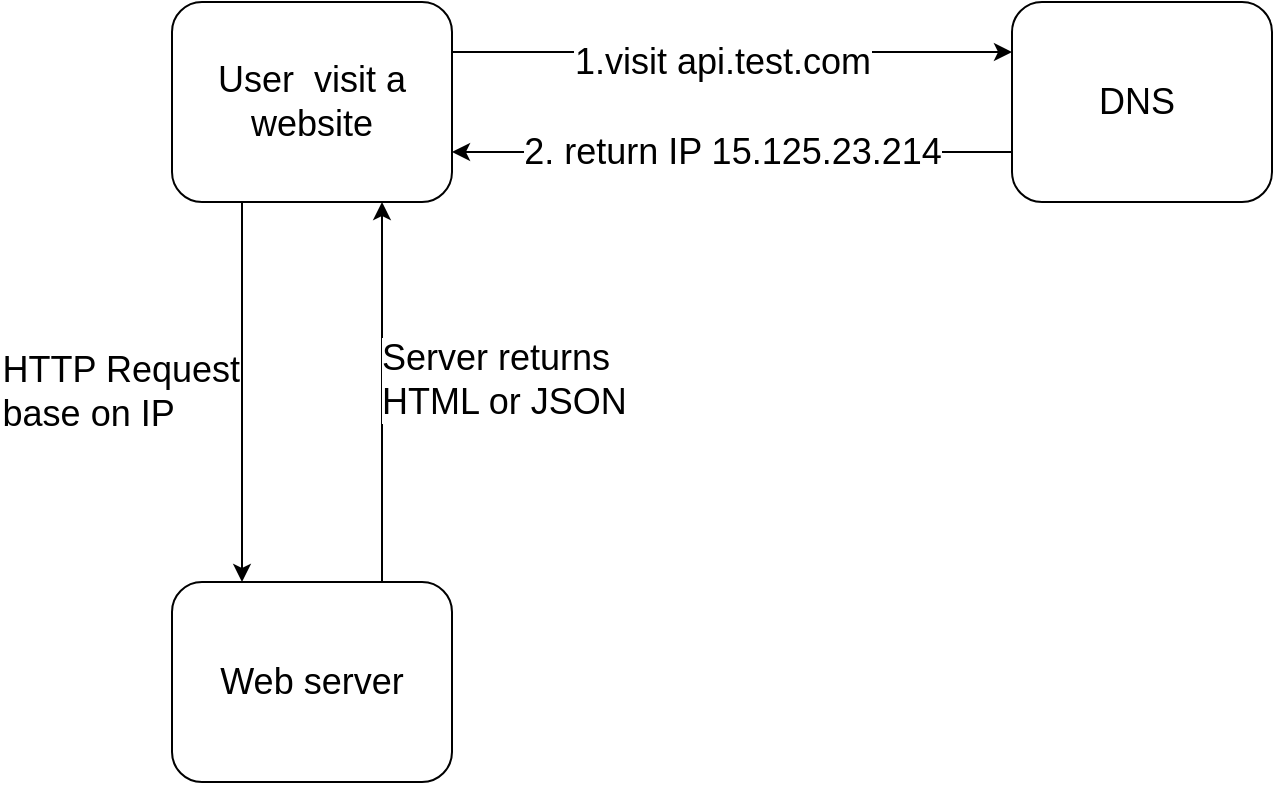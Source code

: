 <mxfile>
    <diagram id="uI0swkpKFQGa_HLW6XGU" name="Page-1">
        <mxGraphModel dx="971" dy="680" grid="1" gridSize="10" guides="1" tooltips="1" connect="1" arrows="1" fold="1" page="1" pageScale="1" pageWidth="850" pageHeight="1100" math="0" shadow="0">
            <root>
                <mxCell id="0"/>
                <mxCell id="1" parent="0"/>
                <mxCell id="3" style="edgeStyle=none;html=1;entryX=0;entryY=0.25;entryDx=0;entryDy=0;exitX=1;exitY=0.25;exitDx=0;exitDy=0;" parent="1" source="2" target="6" edge="1">
                    <mxGeometry relative="1" as="geometry">
                        <mxPoint x="590" y="135" as="targetPoint"/>
                    </mxGeometry>
                </mxCell>
                <mxCell id="5" value="&lt;font style=&quot;font-size: 18px;&quot;&gt;1.visit api.test.com&lt;/font&gt;" style="edgeLabel;html=1;align=center;verticalAlign=middle;resizable=0;points=[];" parent="3" vertex="1" connectable="0">
                    <mxGeometry x="-0.036" y="-4" relative="1" as="geometry">
                        <mxPoint y="1" as="offset"/>
                    </mxGeometry>
                </mxCell>
                <mxCell id="14" value="&lt;div style=&quot;text-align: justify;&quot;&gt;HTTP Request&lt;/div&gt;&lt;div style=&quot;text-align: justify;&quot;&gt;base on IP&lt;/div&gt;" style="edgeStyle=none;html=1;entryX=0.25;entryY=0;entryDx=0;entryDy=0;fontSize=18;exitX=0.25;exitY=1;exitDx=0;exitDy=0;align=right;" parent="1" source="2" target="13" edge="1">
                    <mxGeometry relative="1" as="geometry"/>
                </mxCell>
                <mxCell id="2" value="&lt;font style=&quot;font-size: 18px;&quot;&gt;User&amp;nbsp; visit a website&lt;/font&gt;" style="rounded=1;whiteSpace=wrap;html=1;strokeWidth=1;" parent="1" vertex="1">
                    <mxGeometry x="170" y="110" width="140" height="100" as="geometry"/>
                </mxCell>
                <mxCell id="7" value="2. return IP 15.125.23.214" style="edgeStyle=none;html=1;entryX=1;entryY=0.75;entryDx=0;entryDy=0;fontSize=18;exitX=0;exitY=0.75;exitDx=0;exitDy=0;" parent="1" source="6" target="2" edge="1">
                    <mxGeometry relative="1" as="geometry"/>
                </mxCell>
                <mxCell id="6" value="&lt;font style=&quot;font-size: 18px;&quot;&gt;DNS&amp;nbsp;&lt;/font&gt;" style="rounded=1;whiteSpace=wrap;html=1;strokeWidth=1;" parent="1" vertex="1">
                    <mxGeometry x="590" y="110" width="130" height="100" as="geometry"/>
                </mxCell>
                <mxCell id="15" style="edgeStyle=none;html=1;entryX=0.75;entryY=1;entryDx=0;entryDy=0;fontSize=18;exitX=0.75;exitY=0;exitDx=0;exitDy=0;" parent="1" source="13" target="2" edge="1">
                    <mxGeometry relative="1" as="geometry"/>
                </mxCell>
                <mxCell id="16" value="&lt;div style=&quot;text-align: justify;&quot;&gt;Server returns&lt;/div&gt;&lt;div style=&quot;text-align: justify;&quot;&gt;HTML or JSON&amp;nbsp;&lt;/div&gt;" style="edgeLabel;html=1;align=left;verticalAlign=middle;resizable=0;points=[];fontSize=18;" parent="15" vertex="1" connectable="0">
                    <mxGeometry x="0.063" y="2" relative="1" as="geometry">
                        <mxPoint as="offset"/>
                    </mxGeometry>
                </mxCell>
                <mxCell id="13" value="&lt;font style=&quot;font-size: 18px;&quot;&gt;Web server&lt;/font&gt;" style="rounded=1;whiteSpace=wrap;html=1;strokeWidth=1;" parent="1" vertex="1">
                    <mxGeometry x="170" y="400" width="140" height="100" as="geometry"/>
                </mxCell>
            </root>
        </mxGraphModel>
    </diagram>
</mxfile>